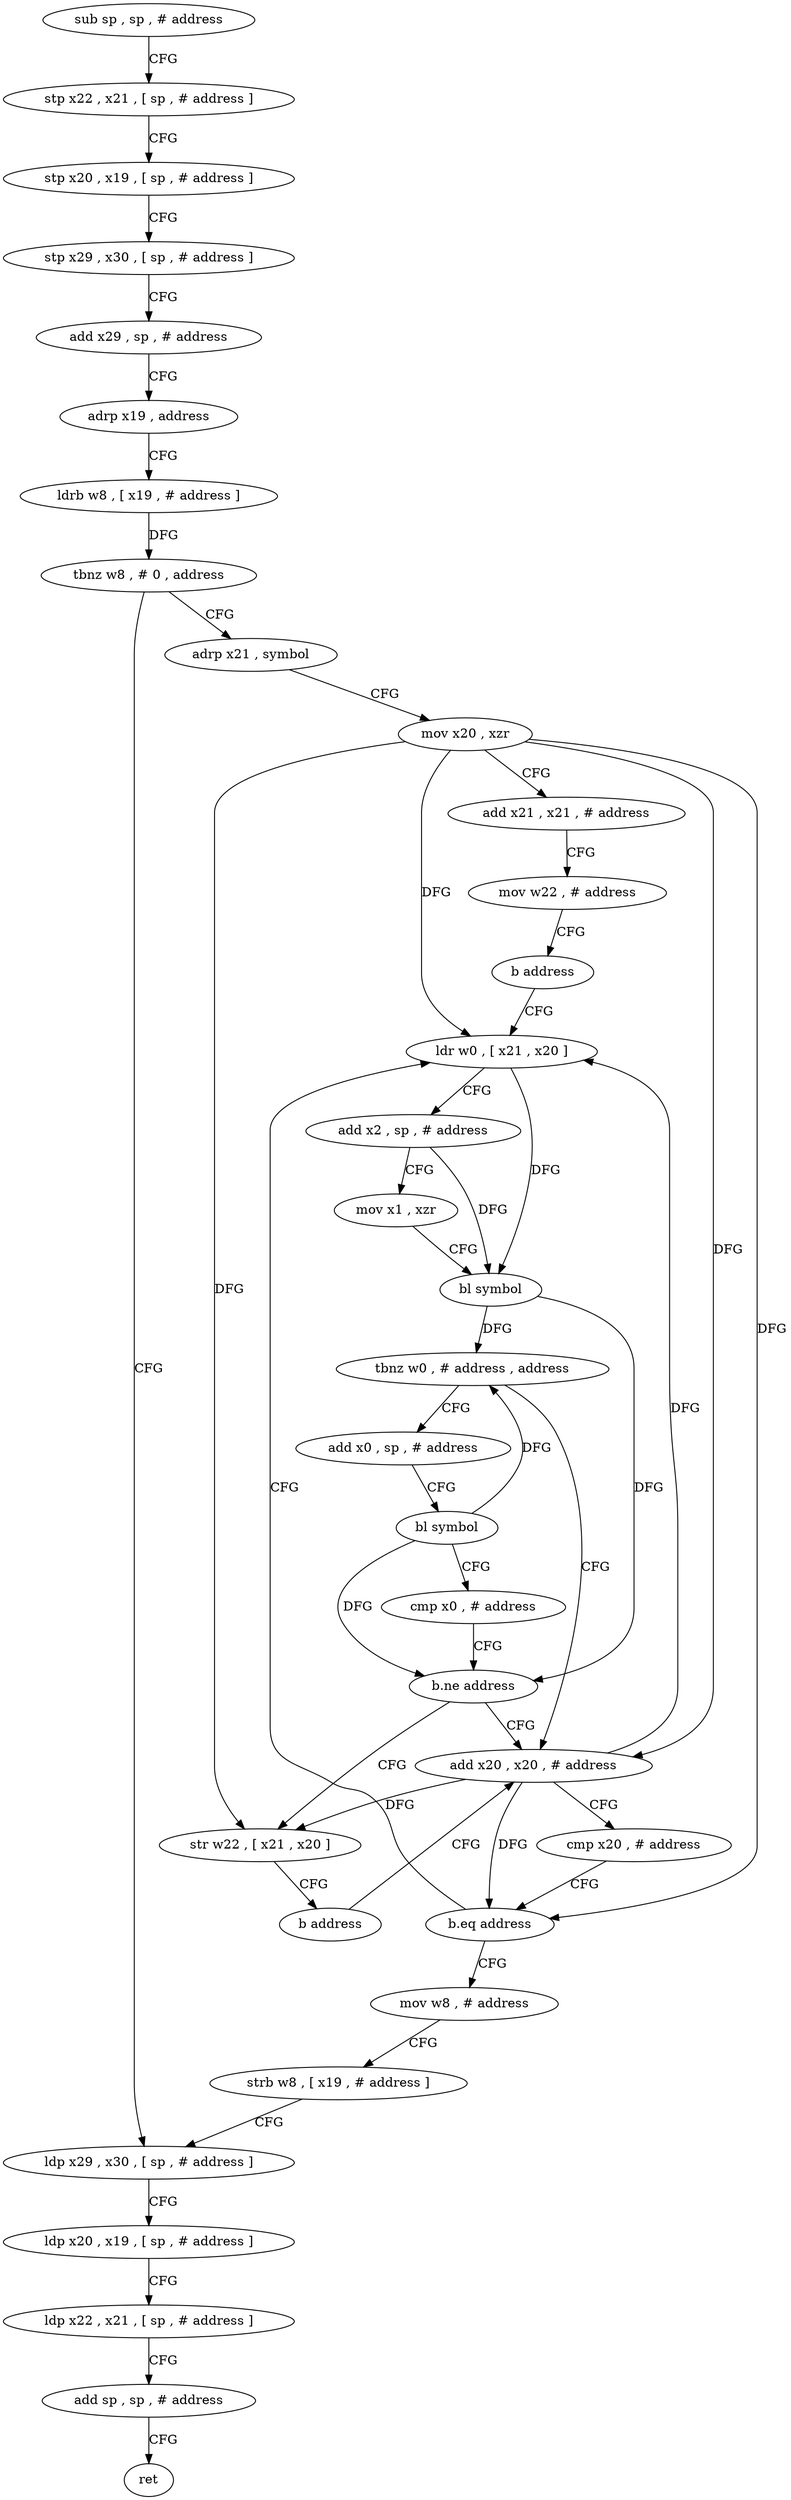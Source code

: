 digraph "func" {
"151352" [label = "sub sp , sp , # address" ]
"151356" [label = "stp x22 , x21 , [ sp , # address ]" ]
"151360" [label = "stp x20 , x19 , [ sp , # address ]" ]
"151364" [label = "stp x29 , x30 , [ sp , # address ]" ]
"151368" [label = "add x29 , sp , # address" ]
"151372" [label = "adrp x19 , address" ]
"151376" [label = "ldrb w8 , [ x19 , # address ]" ]
"151380" [label = "tbnz w8 , # 0 , address" ]
"151468" [label = "ldp x29 , x30 , [ sp , # address ]" ]
"151384" [label = "adrp x21 , symbol" ]
"151472" [label = "ldp x20 , x19 , [ sp , # address ]" ]
"151476" [label = "ldp x22 , x21 , [ sp , # address ]" ]
"151480" [label = "add sp , sp , # address" ]
"151484" [label = "ret" ]
"151388" [label = "mov x20 , xzr" ]
"151392" [label = "add x21 , x21 , # address" ]
"151396" [label = "mov w22 , # address" ]
"151400" [label = "b address" ]
"151416" [label = "ldr w0 , [ x21 , x20 ]" ]
"151420" [label = "add x2 , sp , # address" ]
"151424" [label = "mov x1 , xzr" ]
"151428" [label = "bl symbol" ]
"151432" [label = "tbnz w0 , # address , address" ]
"151404" [label = "add x20 , x20 , # address" ]
"151436" [label = "add x0 , sp , # address" ]
"151408" [label = "cmp x20 , # address" ]
"151412" [label = "b.eq address" ]
"151460" [label = "mov w8 , # address" ]
"151440" [label = "bl symbol" ]
"151444" [label = "cmp x0 , # address" ]
"151448" [label = "b.ne address" ]
"151452" [label = "str w22 , [ x21 , x20 ]" ]
"151464" [label = "strb w8 , [ x19 , # address ]" ]
"151456" [label = "b address" ]
"151352" -> "151356" [ label = "CFG" ]
"151356" -> "151360" [ label = "CFG" ]
"151360" -> "151364" [ label = "CFG" ]
"151364" -> "151368" [ label = "CFG" ]
"151368" -> "151372" [ label = "CFG" ]
"151372" -> "151376" [ label = "CFG" ]
"151376" -> "151380" [ label = "DFG" ]
"151380" -> "151468" [ label = "CFG" ]
"151380" -> "151384" [ label = "CFG" ]
"151468" -> "151472" [ label = "CFG" ]
"151384" -> "151388" [ label = "CFG" ]
"151472" -> "151476" [ label = "CFG" ]
"151476" -> "151480" [ label = "CFG" ]
"151480" -> "151484" [ label = "CFG" ]
"151388" -> "151392" [ label = "CFG" ]
"151388" -> "151416" [ label = "DFG" ]
"151388" -> "151404" [ label = "DFG" ]
"151388" -> "151412" [ label = "DFG" ]
"151388" -> "151452" [ label = "DFG" ]
"151392" -> "151396" [ label = "CFG" ]
"151396" -> "151400" [ label = "CFG" ]
"151400" -> "151416" [ label = "CFG" ]
"151416" -> "151420" [ label = "CFG" ]
"151416" -> "151428" [ label = "DFG" ]
"151420" -> "151424" [ label = "CFG" ]
"151420" -> "151428" [ label = "DFG" ]
"151424" -> "151428" [ label = "CFG" ]
"151428" -> "151432" [ label = "DFG" ]
"151428" -> "151448" [ label = "DFG" ]
"151432" -> "151404" [ label = "CFG" ]
"151432" -> "151436" [ label = "CFG" ]
"151404" -> "151408" [ label = "CFG" ]
"151404" -> "151416" [ label = "DFG" ]
"151404" -> "151412" [ label = "DFG" ]
"151404" -> "151452" [ label = "DFG" ]
"151436" -> "151440" [ label = "CFG" ]
"151408" -> "151412" [ label = "CFG" ]
"151412" -> "151460" [ label = "CFG" ]
"151412" -> "151416" [ label = "CFG" ]
"151460" -> "151464" [ label = "CFG" ]
"151440" -> "151444" [ label = "CFG" ]
"151440" -> "151432" [ label = "DFG" ]
"151440" -> "151448" [ label = "DFG" ]
"151444" -> "151448" [ label = "CFG" ]
"151448" -> "151404" [ label = "CFG" ]
"151448" -> "151452" [ label = "CFG" ]
"151452" -> "151456" [ label = "CFG" ]
"151464" -> "151468" [ label = "CFG" ]
"151456" -> "151404" [ label = "CFG" ]
}
